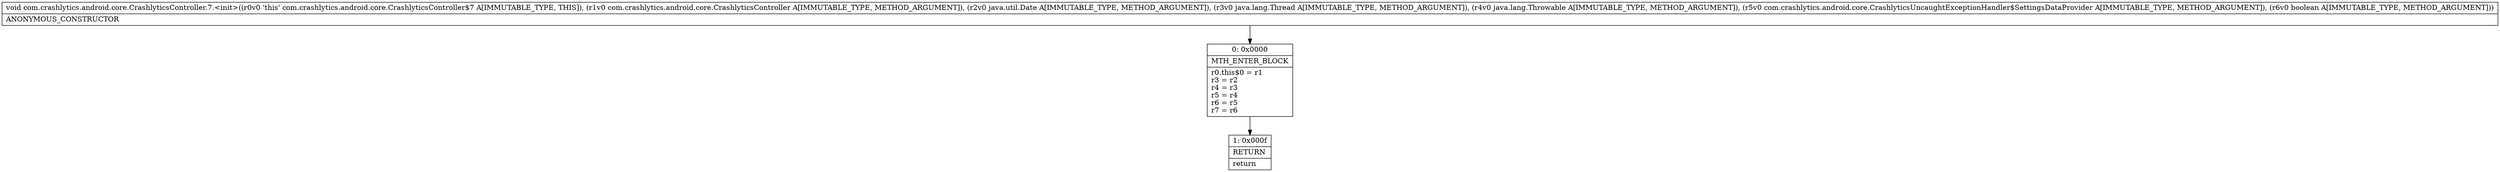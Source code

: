 digraph "CFG forcom.crashlytics.android.core.CrashlyticsController.7.\<init\>(Lcom\/crashlytics\/android\/core\/CrashlyticsController;Ljava\/util\/Date;Ljava\/lang\/Thread;Ljava\/lang\/Throwable;Lcom\/crashlytics\/android\/core\/CrashlyticsUncaughtExceptionHandler$SettingsDataProvider;Z)V" {
Node_0 [shape=record,label="{0\:\ 0x0000|MTH_ENTER_BLOCK\l|r0.this$0 = r1\lr3 = r2\lr4 = r3\lr5 = r4\lr6 = r5\lr7 = r6\l}"];
Node_1 [shape=record,label="{1\:\ 0x000f|RETURN\l|return\l}"];
MethodNode[shape=record,label="{void com.crashlytics.android.core.CrashlyticsController.7.\<init\>((r0v0 'this' com.crashlytics.android.core.CrashlyticsController$7 A[IMMUTABLE_TYPE, THIS]), (r1v0 com.crashlytics.android.core.CrashlyticsController A[IMMUTABLE_TYPE, METHOD_ARGUMENT]), (r2v0 java.util.Date A[IMMUTABLE_TYPE, METHOD_ARGUMENT]), (r3v0 java.lang.Thread A[IMMUTABLE_TYPE, METHOD_ARGUMENT]), (r4v0 java.lang.Throwable A[IMMUTABLE_TYPE, METHOD_ARGUMENT]), (r5v0 com.crashlytics.android.core.CrashlyticsUncaughtExceptionHandler$SettingsDataProvider A[IMMUTABLE_TYPE, METHOD_ARGUMENT]), (r6v0 boolean A[IMMUTABLE_TYPE, METHOD_ARGUMENT]))  | ANONYMOUS_CONSTRUCTOR\l}"];
MethodNode -> Node_0;
Node_0 -> Node_1;
}

